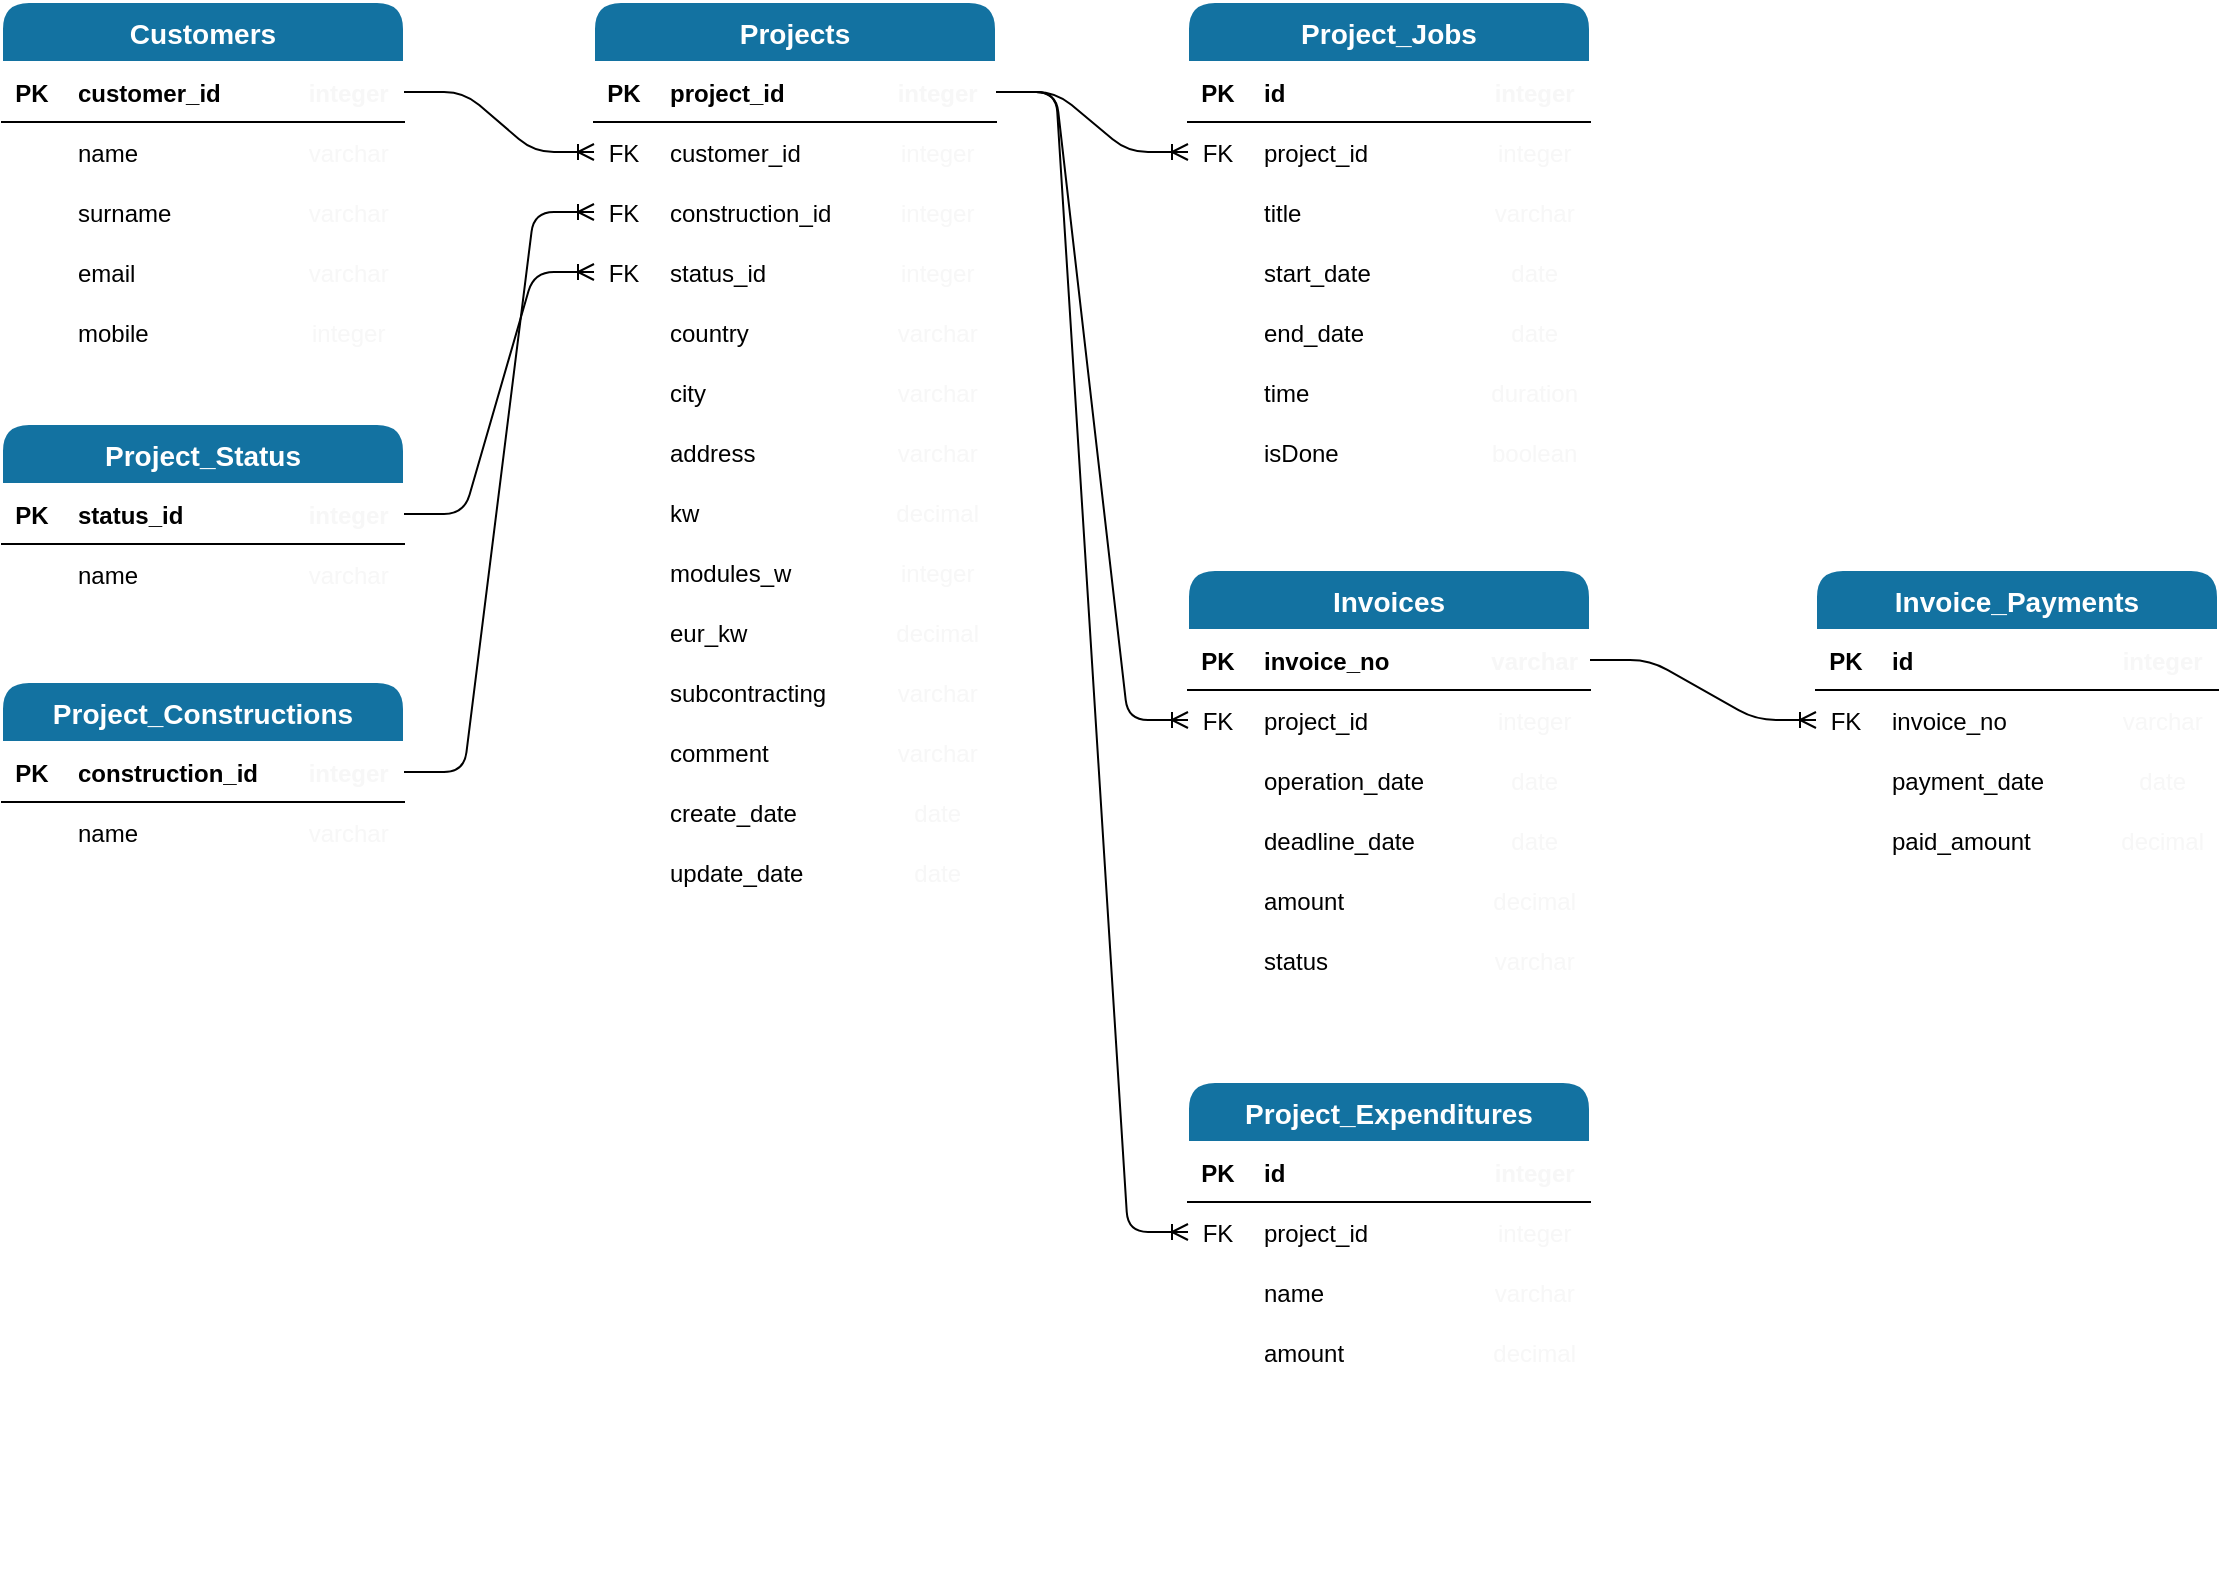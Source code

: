<mxfile>
    <diagram id="TZCabU4wzUrLKtGscxsj" name="Page-1">
        <mxGraphModel dx="1238" dy="1070" grid="0" gridSize="55" guides="1" tooltips="1" connect="1" arrows="1" fold="1" page="0" pageScale="1" pageWidth="850" pageHeight="1100" math="0" shadow="0">
            <root>
                <mxCell id="0"/>
                <mxCell id="1" parent="0"/>
                <mxCell id="11" value="Customers" style="shape=table;startSize=30;container=1;collapsible=1;childLayout=tableLayout;fixedRows=1;rowLines=0;fontStyle=1;align=center;resizeLast=1;rounded=1;strokeColor=#FFFFFF;columnLines=1;strokeWidth=1;fillColor=#1372A1;fillStyle=auto;fontColor=#ffffff;swimlaneFillColor=none;gradientColor=none;gradientDirection=north;spacing=3;fontSize=14;" vertex="1" parent="1">
                    <mxGeometry x="605" y="120" width="201" height="180" as="geometry">
                        <mxRectangle x="590" y="120" width="110" height="31" as="alternateBounds"/>
                    </mxGeometry>
                </mxCell>
                <mxCell id="12" value="" style="shape=partialRectangle;collapsible=0;dropTarget=0;pointerEvents=0;fillColor=default;points=[[0,0.5],[1,0.5]];portConstraint=eastwest;top=0;left=0;right=0;bottom=1;rounded=1;fillStyle=dashed;" vertex="1" parent="11">
                    <mxGeometry y="30" width="201" height="30" as="geometry"/>
                </mxCell>
                <mxCell id="13" value="PK" style="shape=partialRectangle;overflow=hidden;connectable=0;fillColor=none;top=0;left=0;bottom=0;right=0;fontStyle=1;rounded=1;" vertex="1" parent="12">
                    <mxGeometry width="30" height="30" as="geometry">
                        <mxRectangle width="30" height="30" as="alternateBounds"/>
                    </mxGeometry>
                </mxCell>
                <mxCell id="14" value="customer_id" style="shape=partialRectangle;overflow=hidden;connectable=0;fillColor=none;top=0;left=0;bottom=0;right=0;align=left;spacingLeft=6;fontStyle=1;rounded=1;" vertex="1" parent="12">
                    <mxGeometry x="30" width="109.688" height="30" as="geometry">
                        <mxRectangle width="109.688" height="30" as="alternateBounds"/>
                    </mxGeometry>
                </mxCell>
                <mxCell id="299" value="integer" style="shape=partialRectangle;overflow=hidden;connectable=0;fillColor=none;top=0;left=0;bottom=0;right=0;align=center;spacingLeft=6;fontStyle=1;rounded=1;fontColor=#F0F0F0;textDirection=ltr;textOpacity=50;" vertex="1" parent="12">
                    <mxGeometry x="139.688" width="61.312" height="30" as="geometry">
                        <mxRectangle width="61.312" height="30" as="alternateBounds"/>
                    </mxGeometry>
                </mxCell>
                <mxCell id="15" value="" style="shape=partialRectangle;collapsible=0;dropTarget=0;pointerEvents=0;fillColor=none;points=[[0,0.5],[1,0.5]];portConstraint=eastwest;top=0;left=0;right=0;bottom=0;rounded=1;" vertex="1" parent="11">
                    <mxGeometry y="60" width="201" height="30" as="geometry"/>
                </mxCell>
                <mxCell id="16" value="" style="shape=partialRectangle;overflow=hidden;connectable=0;fillColor=none;top=0;left=0;bottom=0;right=0;rounded=1;" vertex="1" parent="15">
                    <mxGeometry width="30" height="30" as="geometry">
                        <mxRectangle width="30" height="30" as="alternateBounds"/>
                    </mxGeometry>
                </mxCell>
                <mxCell id="17" value="name" style="shape=partialRectangle;overflow=hidden;connectable=0;fillColor=none;top=0;left=0;bottom=0;right=0;align=left;spacingLeft=6;rounded=1;" vertex="1" parent="15">
                    <mxGeometry x="30" width="109.688" height="30" as="geometry">
                        <mxRectangle width="109.688" height="30" as="alternateBounds"/>
                    </mxGeometry>
                </mxCell>
                <mxCell id="300" value="varchar" style="shape=partialRectangle;overflow=hidden;connectable=0;fillColor=none;top=0;left=0;bottom=0;right=0;align=center;spacingLeft=6;rounded=1;textOpacity=50;fontColor=#F0F0F0;" vertex="1" parent="15">
                    <mxGeometry x="139.688" width="61.312" height="30" as="geometry">
                        <mxRectangle width="61.312" height="30" as="alternateBounds"/>
                    </mxGeometry>
                </mxCell>
                <mxCell id="302" value="" style="shape=partialRectangle;collapsible=0;dropTarget=0;pointerEvents=0;fillColor=none;points=[[0,0.5],[1,0.5]];portConstraint=eastwest;top=0;left=0;right=0;bottom=0;rounded=1;" vertex="1" parent="11">
                    <mxGeometry y="90" width="201" height="30" as="geometry"/>
                </mxCell>
                <mxCell id="303" value="" style="shape=partialRectangle;overflow=hidden;connectable=0;fillColor=none;top=0;left=0;bottom=0;right=0;rounded=1;" vertex="1" parent="302">
                    <mxGeometry width="30" height="30" as="geometry">
                        <mxRectangle width="30" height="30" as="alternateBounds"/>
                    </mxGeometry>
                </mxCell>
                <mxCell id="304" value="surname" style="shape=partialRectangle;overflow=hidden;connectable=0;fillColor=none;top=0;left=0;bottom=0;right=0;align=left;spacingLeft=6;rounded=1;" vertex="1" parent="302">
                    <mxGeometry x="30" width="109.688" height="30" as="geometry">
                        <mxRectangle width="109.688" height="30" as="alternateBounds"/>
                    </mxGeometry>
                </mxCell>
                <mxCell id="305" value="varchar" style="shape=partialRectangle;overflow=hidden;connectable=0;fillColor=none;top=0;left=0;bottom=0;right=0;align=center;spacingLeft=6;rounded=1;textOpacity=50;fontColor=#F0F0F0;" vertex="1" parent="302">
                    <mxGeometry x="139.688" width="61.312" height="30" as="geometry">
                        <mxRectangle width="61.312" height="30" as="alternateBounds"/>
                    </mxGeometry>
                </mxCell>
                <mxCell id="306" value="" style="shape=partialRectangle;collapsible=0;dropTarget=0;pointerEvents=0;fillColor=none;points=[[0,0.5],[1,0.5]];portConstraint=eastwest;top=0;left=0;right=0;bottom=0;rounded=1;" vertex="1" parent="11">
                    <mxGeometry y="120" width="201" height="30" as="geometry"/>
                </mxCell>
                <mxCell id="307" value="" style="shape=partialRectangle;overflow=hidden;connectable=0;fillColor=none;top=0;left=0;bottom=0;right=0;rounded=1;" vertex="1" parent="306">
                    <mxGeometry width="30" height="30" as="geometry">
                        <mxRectangle width="30" height="30" as="alternateBounds"/>
                    </mxGeometry>
                </mxCell>
                <mxCell id="308" value="email" style="shape=partialRectangle;overflow=hidden;connectable=0;fillColor=none;top=0;left=0;bottom=0;right=0;align=left;spacingLeft=6;rounded=1;" vertex="1" parent="306">
                    <mxGeometry x="30" width="109.688" height="30" as="geometry">
                        <mxRectangle width="109.688" height="30" as="alternateBounds"/>
                    </mxGeometry>
                </mxCell>
                <mxCell id="309" value="varchar" style="shape=partialRectangle;overflow=hidden;connectable=0;fillColor=none;top=0;left=0;bottom=0;right=0;align=center;spacingLeft=6;rounded=1;textOpacity=50;fontColor=#F0F0F0;" vertex="1" parent="306">
                    <mxGeometry x="139.688" width="61.312" height="30" as="geometry">
                        <mxRectangle width="61.312" height="30" as="alternateBounds"/>
                    </mxGeometry>
                </mxCell>
                <mxCell id="310" value="" style="shape=partialRectangle;collapsible=0;dropTarget=0;pointerEvents=0;fillColor=none;points=[[0,0.5],[1,0.5]];portConstraint=eastwest;top=0;left=0;right=0;bottom=0;rounded=1;" vertex="1" parent="11">
                    <mxGeometry y="150" width="201" height="30" as="geometry"/>
                </mxCell>
                <mxCell id="311" value="" style="shape=partialRectangle;overflow=hidden;connectable=0;fillColor=none;top=0;left=0;bottom=0;right=0;rounded=1;" vertex="1" parent="310">
                    <mxGeometry width="30" height="30" as="geometry">
                        <mxRectangle width="30" height="30" as="alternateBounds"/>
                    </mxGeometry>
                </mxCell>
                <mxCell id="312" value="mobile" style="shape=partialRectangle;overflow=hidden;connectable=0;fillColor=none;top=0;left=0;bottom=0;right=0;align=left;spacingLeft=6;rounded=1;" vertex="1" parent="310">
                    <mxGeometry x="30" width="109.688" height="30" as="geometry">
                        <mxRectangle width="109.688" height="30" as="alternateBounds"/>
                    </mxGeometry>
                </mxCell>
                <mxCell id="313" value="integer" style="shape=partialRectangle;overflow=hidden;connectable=0;fillColor=none;top=0;left=0;bottom=0;right=0;align=center;spacingLeft=6;rounded=1;textOpacity=50;fontColor=#F0F0F0;" vertex="1" parent="310">
                    <mxGeometry x="139.688" width="61.312" height="30" as="geometry">
                        <mxRectangle width="61.312" height="30" as="alternateBounds"/>
                    </mxGeometry>
                </mxCell>
                <mxCell id="318" value="Projects" style="shape=table;startSize=30;container=1;collapsible=1;childLayout=tableLayout;fixedRows=1;rowLines=0;fontStyle=1;align=center;resizeLast=1;rounded=1;strokeColor=#FFFFFF;columnLines=1;strokeWidth=1;fillColor=#1372A1;fillStyle=auto;fontColor=#ffffff;swimlaneFillColor=none;gradientColor=none;gradientDirection=north;spacing=3;fontSize=14;" vertex="1" parent="1">
                    <mxGeometry x="901" y="120" width="201" height="450" as="geometry">
                        <mxRectangle x="590" y="120" width="110" height="31" as="alternateBounds"/>
                    </mxGeometry>
                </mxCell>
                <mxCell id="319" value="" style="shape=partialRectangle;collapsible=0;dropTarget=0;pointerEvents=0;fillColor=none;points=[[0,0.5],[1,0.5]];portConstraint=eastwest;top=0;left=0;right=0;bottom=1;rounded=1;" vertex="1" parent="318">
                    <mxGeometry y="30" width="201" height="30" as="geometry"/>
                </mxCell>
                <mxCell id="320" value="PK" style="shape=partialRectangle;overflow=hidden;connectable=0;fillColor=none;top=0;left=0;bottom=0;right=0;fontStyle=1;rounded=1;" vertex="1" parent="319">
                    <mxGeometry width="30" height="30" as="geometry">
                        <mxRectangle width="30" height="30" as="alternateBounds"/>
                    </mxGeometry>
                </mxCell>
                <mxCell id="321" value="project_id" style="shape=partialRectangle;overflow=hidden;connectable=0;fillColor=none;top=0;left=0;bottom=0;right=0;align=left;spacingLeft=6;fontStyle=1;rounded=1;" vertex="1" parent="319">
                    <mxGeometry x="30" width="106.688" height="30" as="geometry">
                        <mxRectangle width="106.688" height="30" as="alternateBounds"/>
                    </mxGeometry>
                </mxCell>
                <mxCell id="322" value="integer" style="shape=partialRectangle;overflow=hidden;connectable=0;fillColor=none;top=0;left=0;bottom=0;right=0;align=center;spacingLeft=6;fontStyle=1;rounded=1;fontColor=#F0F0F0;textDirection=ltr;textOpacity=50;" vertex="1" parent="319">
                    <mxGeometry x="136.688" width="64.312" height="30" as="geometry">
                        <mxRectangle width="64.312" height="30" as="alternateBounds"/>
                    </mxGeometry>
                </mxCell>
                <mxCell id="323" value="" style="shape=partialRectangle;collapsible=0;dropTarget=0;pointerEvents=0;fillColor=none;points=[[0,0.5],[1,0.5]];portConstraint=eastwest;top=0;left=0;right=0;bottom=0;rounded=1;" vertex="1" parent="318">
                    <mxGeometry y="60" width="201" height="30" as="geometry"/>
                </mxCell>
                <mxCell id="324" value="FK" style="shape=partialRectangle;overflow=hidden;connectable=0;fillColor=none;top=0;left=0;bottom=0;right=0;rounded=1;" vertex="1" parent="323">
                    <mxGeometry width="30" height="30" as="geometry">
                        <mxRectangle width="30" height="30" as="alternateBounds"/>
                    </mxGeometry>
                </mxCell>
                <mxCell id="325" value="customer_id" style="shape=partialRectangle;overflow=hidden;connectable=0;fillColor=none;top=0;left=0;bottom=0;right=0;align=left;spacingLeft=6;rounded=1;" vertex="1" parent="323">
                    <mxGeometry x="30" width="106.688" height="30" as="geometry">
                        <mxRectangle width="106.688" height="30" as="alternateBounds"/>
                    </mxGeometry>
                </mxCell>
                <mxCell id="326" value="integer" style="shape=partialRectangle;overflow=hidden;connectable=0;fillColor=none;top=0;left=0;bottom=0;right=0;align=center;spacingLeft=6;rounded=1;textOpacity=50;fontColor=#F0F0F0;" vertex="1" parent="323">
                    <mxGeometry x="136.688" width="64.312" height="30" as="geometry">
                        <mxRectangle width="64.312" height="30" as="alternateBounds"/>
                    </mxGeometry>
                </mxCell>
                <mxCell id="327" value="" style="shape=partialRectangle;collapsible=0;dropTarget=0;pointerEvents=0;fillColor=none;points=[[0,0.5],[1,0.5]];portConstraint=eastwest;top=0;left=0;right=0;bottom=0;rounded=1;" vertex="1" parent="318">
                    <mxGeometry y="90" width="201" height="30" as="geometry"/>
                </mxCell>
                <mxCell id="328" value="FK" style="shape=partialRectangle;overflow=hidden;connectable=0;fillColor=none;top=0;left=0;bottom=0;right=0;rounded=1;" vertex="1" parent="327">
                    <mxGeometry width="30" height="30" as="geometry">
                        <mxRectangle width="30" height="30" as="alternateBounds"/>
                    </mxGeometry>
                </mxCell>
                <mxCell id="329" value="construction_id" style="shape=partialRectangle;overflow=hidden;connectable=0;fillColor=none;top=0;left=0;bottom=0;right=0;align=left;spacingLeft=6;rounded=1;" vertex="1" parent="327">
                    <mxGeometry x="30" width="106.688" height="30" as="geometry">
                        <mxRectangle width="106.688" height="30" as="alternateBounds"/>
                    </mxGeometry>
                </mxCell>
                <mxCell id="330" value="integer" style="shape=partialRectangle;overflow=hidden;connectable=0;fillColor=none;top=0;left=0;bottom=0;right=0;align=center;spacingLeft=6;rounded=1;textOpacity=50;fontColor=#F0F0F0;" vertex="1" parent="327">
                    <mxGeometry x="136.688" width="64.312" height="30" as="geometry">
                        <mxRectangle width="64.312" height="30" as="alternateBounds"/>
                    </mxGeometry>
                </mxCell>
                <mxCell id="331" value="" style="shape=partialRectangle;collapsible=0;dropTarget=0;pointerEvents=0;fillColor=none;points=[[0,0.5],[1,0.5]];portConstraint=eastwest;top=0;left=0;right=0;bottom=0;rounded=1;" vertex="1" parent="318">
                    <mxGeometry y="120" width="201" height="30" as="geometry"/>
                </mxCell>
                <mxCell id="332" value="FK" style="shape=partialRectangle;overflow=hidden;connectable=0;fillColor=none;top=0;left=0;bottom=0;right=0;rounded=1;" vertex="1" parent="331">
                    <mxGeometry width="30" height="30" as="geometry">
                        <mxRectangle width="30" height="30" as="alternateBounds"/>
                    </mxGeometry>
                </mxCell>
                <mxCell id="333" value="status_id" style="shape=partialRectangle;overflow=hidden;connectable=0;fillColor=none;top=0;left=0;bottom=0;right=0;align=left;spacingLeft=6;rounded=1;" vertex="1" parent="331">
                    <mxGeometry x="30" width="106.688" height="30" as="geometry">
                        <mxRectangle width="106.688" height="30" as="alternateBounds"/>
                    </mxGeometry>
                </mxCell>
                <mxCell id="334" value="integer" style="shape=partialRectangle;overflow=hidden;connectable=0;fillColor=none;top=0;left=0;bottom=0;right=0;align=center;spacingLeft=6;rounded=1;textOpacity=50;fontColor=#F0F0F0;" vertex="1" parent="331">
                    <mxGeometry x="136.688" width="64.312" height="30" as="geometry">
                        <mxRectangle width="64.312" height="30" as="alternateBounds"/>
                    </mxGeometry>
                </mxCell>
                <mxCell id="335" value="" style="shape=partialRectangle;collapsible=0;dropTarget=0;pointerEvents=0;fillColor=none;points=[[0,0.5],[1,0.5]];portConstraint=eastwest;top=0;left=0;right=0;bottom=0;rounded=1;" vertex="1" parent="318">
                    <mxGeometry y="150" width="201" height="30" as="geometry"/>
                </mxCell>
                <mxCell id="336" value="" style="shape=partialRectangle;overflow=hidden;connectable=0;fillColor=none;top=0;left=0;bottom=0;right=0;rounded=1;" vertex="1" parent="335">
                    <mxGeometry width="30" height="30" as="geometry">
                        <mxRectangle width="30" height="30" as="alternateBounds"/>
                    </mxGeometry>
                </mxCell>
                <mxCell id="337" value="country" style="shape=partialRectangle;overflow=hidden;connectable=0;fillColor=none;top=0;left=0;bottom=0;right=0;align=left;spacingLeft=6;rounded=1;" vertex="1" parent="335">
                    <mxGeometry x="30" width="106.688" height="30" as="geometry">
                        <mxRectangle width="106.688" height="30" as="alternateBounds"/>
                    </mxGeometry>
                </mxCell>
                <mxCell id="338" value="varchar" style="shape=partialRectangle;overflow=hidden;connectable=0;fillColor=none;top=0;left=0;bottom=0;right=0;align=center;spacingLeft=6;rounded=1;textOpacity=50;fontColor=#F0F0F0;" vertex="1" parent="335">
                    <mxGeometry x="136.688" width="64.312" height="30" as="geometry">
                        <mxRectangle width="64.312" height="30" as="alternateBounds"/>
                    </mxGeometry>
                </mxCell>
                <mxCell id="339" value="" style="shape=partialRectangle;collapsible=0;dropTarget=0;pointerEvents=0;fillColor=none;points=[[0,0.5],[1,0.5]];portConstraint=eastwest;top=0;left=0;right=0;bottom=0;rounded=1;" vertex="1" parent="318">
                    <mxGeometry y="180" width="201" height="30" as="geometry"/>
                </mxCell>
                <mxCell id="340" value="" style="shape=partialRectangle;overflow=hidden;connectable=0;fillColor=none;top=0;left=0;bottom=0;right=0;rounded=1;" vertex="1" parent="339">
                    <mxGeometry width="30" height="30" as="geometry">
                        <mxRectangle width="30" height="30" as="alternateBounds"/>
                    </mxGeometry>
                </mxCell>
                <mxCell id="341" value="city" style="shape=partialRectangle;overflow=hidden;connectable=0;fillColor=none;top=0;left=0;bottom=0;right=0;align=left;spacingLeft=6;rounded=1;" vertex="1" parent="339">
                    <mxGeometry x="30" width="106.688" height="30" as="geometry">
                        <mxRectangle width="106.688" height="30" as="alternateBounds"/>
                    </mxGeometry>
                </mxCell>
                <mxCell id="342" value="varchar" style="shape=partialRectangle;overflow=hidden;connectable=0;fillColor=none;top=0;left=0;bottom=0;right=0;align=center;spacingLeft=6;rounded=1;textOpacity=50;fontColor=#F0F0F0;" vertex="1" parent="339">
                    <mxGeometry x="136.688" width="64.312" height="30" as="geometry">
                        <mxRectangle width="64.312" height="30" as="alternateBounds"/>
                    </mxGeometry>
                </mxCell>
                <mxCell id="343" value="" style="shape=partialRectangle;collapsible=0;dropTarget=0;pointerEvents=0;fillColor=none;points=[[0,0.5],[1,0.5]];portConstraint=eastwest;top=0;left=0;right=0;bottom=0;rounded=1;" vertex="1" parent="318">
                    <mxGeometry y="210" width="201" height="30" as="geometry"/>
                </mxCell>
                <mxCell id="344" value="" style="shape=partialRectangle;overflow=hidden;connectable=0;fillColor=none;top=0;left=0;bottom=0;right=0;rounded=1;" vertex="1" parent="343">
                    <mxGeometry width="30" height="30" as="geometry">
                        <mxRectangle width="30" height="30" as="alternateBounds"/>
                    </mxGeometry>
                </mxCell>
                <mxCell id="345" value="address" style="shape=partialRectangle;overflow=hidden;connectable=0;fillColor=none;top=0;left=0;bottom=0;right=0;align=left;spacingLeft=6;rounded=1;" vertex="1" parent="343">
                    <mxGeometry x="30" width="106.688" height="30" as="geometry">
                        <mxRectangle width="106.688" height="30" as="alternateBounds"/>
                    </mxGeometry>
                </mxCell>
                <mxCell id="346" value="varchar" style="shape=partialRectangle;overflow=hidden;connectable=0;fillColor=none;top=0;left=0;bottom=0;right=0;align=center;spacingLeft=6;rounded=1;textOpacity=50;fontColor=#F0F0F0;" vertex="1" parent="343">
                    <mxGeometry x="136.688" width="64.312" height="30" as="geometry">
                        <mxRectangle width="64.312" height="30" as="alternateBounds"/>
                    </mxGeometry>
                </mxCell>
                <mxCell id="347" value="" style="shape=partialRectangle;collapsible=0;dropTarget=0;pointerEvents=0;fillColor=none;points=[[0,0.5],[1,0.5]];portConstraint=eastwest;top=0;left=0;right=0;bottom=0;rounded=1;" vertex="1" parent="318">
                    <mxGeometry y="240" width="201" height="30" as="geometry"/>
                </mxCell>
                <mxCell id="348" value="" style="shape=partialRectangle;overflow=hidden;connectable=0;fillColor=none;top=0;left=0;bottom=0;right=0;rounded=1;" vertex="1" parent="347">
                    <mxGeometry width="30" height="30" as="geometry">
                        <mxRectangle width="30" height="30" as="alternateBounds"/>
                    </mxGeometry>
                </mxCell>
                <mxCell id="349" value="kw" style="shape=partialRectangle;overflow=hidden;connectable=0;fillColor=none;top=0;left=0;bottom=0;right=0;align=left;spacingLeft=6;rounded=1;" vertex="1" parent="347">
                    <mxGeometry x="30" width="106.688" height="30" as="geometry">
                        <mxRectangle width="106.688" height="30" as="alternateBounds"/>
                    </mxGeometry>
                </mxCell>
                <mxCell id="350" value="decimal" style="shape=partialRectangle;overflow=hidden;connectable=0;fillColor=none;top=0;left=0;bottom=0;right=0;align=center;spacingLeft=6;rounded=1;textOpacity=50;fontColor=#F0F0F0;" vertex="1" parent="347">
                    <mxGeometry x="136.688" width="64.312" height="30" as="geometry">
                        <mxRectangle width="64.312" height="30" as="alternateBounds"/>
                    </mxGeometry>
                </mxCell>
                <mxCell id="351" value="" style="shape=partialRectangle;collapsible=0;dropTarget=0;pointerEvents=0;fillColor=none;points=[[0,0.5],[1,0.5]];portConstraint=eastwest;top=0;left=0;right=0;bottom=0;rounded=1;" vertex="1" parent="318">
                    <mxGeometry y="270" width="201" height="30" as="geometry"/>
                </mxCell>
                <mxCell id="352" value="" style="shape=partialRectangle;overflow=hidden;connectable=0;fillColor=none;top=0;left=0;bottom=0;right=0;rounded=1;" vertex="1" parent="351">
                    <mxGeometry width="30" height="30" as="geometry">
                        <mxRectangle width="30" height="30" as="alternateBounds"/>
                    </mxGeometry>
                </mxCell>
                <mxCell id="353" value="modules_w" style="shape=partialRectangle;overflow=hidden;connectable=0;fillColor=none;top=0;left=0;bottom=0;right=0;align=left;spacingLeft=6;rounded=1;" vertex="1" parent="351">
                    <mxGeometry x="30" width="106.688" height="30" as="geometry">
                        <mxRectangle width="106.688" height="30" as="alternateBounds"/>
                    </mxGeometry>
                </mxCell>
                <mxCell id="354" value="integer" style="shape=partialRectangle;overflow=hidden;connectable=0;fillColor=none;top=0;left=0;bottom=0;right=0;align=center;spacingLeft=6;rounded=1;textOpacity=50;fontColor=#F0F0F0;" vertex="1" parent="351">
                    <mxGeometry x="136.688" width="64.312" height="30" as="geometry">
                        <mxRectangle width="64.312" height="30" as="alternateBounds"/>
                    </mxGeometry>
                </mxCell>
                <mxCell id="355" value="" style="shape=partialRectangle;collapsible=0;dropTarget=0;pointerEvents=0;fillColor=none;points=[[0,0.5],[1,0.5]];portConstraint=eastwest;top=0;left=0;right=0;bottom=0;rounded=1;" vertex="1" parent="318">
                    <mxGeometry y="300" width="201" height="30" as="geometry"/>
                </mxCell>
                <mxCell id="356" value="" style="shape=partialRectangle;overflow=hidden;connectable=0;fillColor=none;top=0;left=0;bottom=0;right=0;rounded=1;" vertex="1" parent="355">
                    <mxGeometry width="30" height="30" as="geometry">
                        <mxRectangle width="30" height="30" as="alternateBounds"/>
                    </mxGeometry>
                </mxCell>
                <mxCell id="357" value="eur_kw" style="shape=partialRectangle;overflow=hidden;connectable=0;fillColor=none;top=0;left=0;bottom=0;right=0;align=left;spacingLeft=6;rounded=1;" vertex="1" parent="355">
                    <mxGeometry x="30" width="106.688" height="30" as="geometry">
                        <mxRectangle width="106.688" height="30" as="alternateBounds"/>
                    </mxGeometry>
                </mxCell>
                <mxCell id="358" value="decimal" style="shape=partialRectangle;overflow=hidden;connectable=0;fillColor=none;top=0;left=0;bottom=0;right=0;align=center;spacingLeft=6;rounded=1;textOpacity=50;fontColor=#F0F0F0;" vertex="1" parent="355">
                    <mxGeometry x="136.688" width="64.312" height="30" as="geometry">
                        <mxRectangle width="64.312" height="30" as="alternateBounds"/>
                    </mxGeometry>
                </mxCell>
                <mxCell id="359" value="" style="shape=partialRectangle;collapsible=0;dropTarget=0;pointerEvents=0;fillColor=none;points=[[0,0.5],[1,0.5]];portConstraint=eastwest;top=0;left=0;right=0;bottom=0;rounded=1;" vertex="1" parent="318">
                    <mxGeometry y="330" width="201" height="30" as="geometry"/>
                </mxCell>
                <mxCell id="360" value="" style="shape=partialRectangle;overflow=hidden;connectable=0;fillColor=none;top=0;left=0;bottom=0;right=0;rounded=1;" vertex="1" parent="359">
                    <mxGeometry width="30" height="30" as="geometry">
                        <mxRectangle width="30" height="30" as="alternateBounds"/>
                    </mxGeometry>
                </mxCell>
                <mxCell id="361" value="subcontracting" style="shape=partialRectangle;overflow=hidden;connectable=0;fillColor=none;top=0;left=0;bottom=0;right=0;align=left;spacingLeft=6;rounded=1;" vertex="1" parent="359">
                    <mxGeometry x="30" width="106.688" height="30" as="geometry">
                        <mxRectangle width="106.688" height="30" as="alternateBounds"/>
                    </mxGeometry>
                </mxCell>
                <mxCell id="362" value="varchar" style="shape=partialRectangle;overflow=hidden;connectable=0;fillColor=none;top=0;left=0;bottom=0;right=0;align=center;spacingLeft=6;rounded=1;textOpacity=50;fontColor=#F0F0F0;" vertex="1" parent="359">
                    <mxGeometry x="136.688" width="64.312" height="30" as="geometry">
                        <mxRectangle width="64.312" height="30" as="alternateBounds"/>
                    </mxGeometry>
                </mxCell>
                <mxCell id="363" value="" style="shape=partialRectangle;collapsible=0;dropTarget=0;pointerEvents=0;fillColor=none;points=[[0,0.5],[1,0.5]];portConstraint=eastwest;top=0;left=0;right=0;bottom=0;rounded=1;" vertex="1" parent="318">
                    <mxGeometry y="360" width="201" height="30" as="geometry"/>
                </mxCell>
                <mxCell id="364" value="" style="shape=partialRectangle;overflow=hidden;connectable=0;fillColor=none;top=0;left=0;bottom=0;right=0;rounded=1;" vertex="1" parent="363">
                    <mxGeometry width="30" height="30" as="geometry">
                        <mxRectangle width="30" height="30" as="alternateBounds"/>
                    </mxGeometry>
                </mxCell>
                <mxCell id="365" value="comment" style="shape=partialRectangle;overflow=hidden;connectable=0;fillColor=none;top=0;left=0;bottom=0;right=0;align=left;spacingLeft=6;rounded=1;" vertex="1" parent="363">
                    <mxGeometry x="30" width="106.688" height="30" as="geometry">
                        <mxRectangle width="106.688" height="30" as="alternateBounds"/>
                    </mxGeometry>
                </mxCell>
                <mxCell id="366" value="varchar" style="shape=partialRectangle;overflow=hidden;connectable=0;fillColor=none;top=0;left=0;bottom=0;right=0;align=center;spacingLeft=6;rounded=1;textOpacity=50;fontColor=#F0F0F0;" vertex="1" parent="363">
                    <mxGeometry x="136.688" width="64.312" height="30" as="geometry">
                        <mxRectangle width="64.312" height="30" as="alternateBounds"/>
                    </mxGeometry>
                </mxCell>
                <mxCell id="367" value="" style="shape=partialRectangle;collapsible=0;dropTarget=0;pointerEvents=0;fillColor=none;points=[[0,0.5],[1,0.5]];portConstraint=eastwest;top=0;left=0;right=0;bottom=0;rounded=1;" vertex="1" parent="318">
                    <mxGeometry y="390" width="201" height="30" as="geometry"/>
                </mxCell>
                <mxCell id="368" value="" style="shape=partialRectangle;overflow=hidden;connectable=0;fillColor=none;top=0;left=0;bottom=0;right=0;rounded=1;" vertex="1" parent="367">
                    <mxGeometry width="30" height="30" as="geometry">
                        <mxRectangle width="30" height="30" as="alternateBounds"/>
                    </mxGeometry>
                </mxCell>
                <mxCell id="369" value="create_date" style="shape=partialRectangle;overflow=hidden;connectable=0;fillColor=none;top=0;left=0;bottom=0;right=0;align=left;spacingLeft=6;rounded=1;" vertex="1" parent="367">
                    <mxGeometry x="30" width="106.688" height="30" as="geometry">
                        <mxRectangle width="106.688" height="30" as="alternateBounds"/>
                    </mxGeometry>
                </mxCell>
                <mxCell id="370" value="date" style="shape=partialRectangle;overflow=hidden;connectable=0;fillColor=none;top=0;left=0;bottom=0;right=0;align=center;spacingLeft=6;rounded=1;textOpacity=50;fontColor=#F0F0F0;" vertex="1" parent="367">
                    <mxGeometry x="136.688" width="64.312" height="30" as="geometry">
                        <mxRectangle width="64.312" height="30" as="alternateBounds"/>
                    </mxGeometry>
                </mxCell>
                <mxCell id="371" value="" style="shape=partialRectangle;collapsible=0;dropTarget=0;pointerEvents=0;fillColor=none;points=[[0,0.5],[1,0.5]];portConstraint=eastwest;top=0;left=0;right=0;bottom=0;rounded=1;" vertex="1" parent="318">
                    <mxGeometry y="420" width="201" height="30" as="geometry"/>
                </mxCell>
                <mxCell id="372" value="" style="shape=partialRectangle;overflow=hidden;connectable=0;fillColor=none;top=0;left=0;bottom=0;right=0;rounded=1;" vertex="1" parent="371">
                    <mxGeometry width="30" height="30" as="geometry">
                        <mxRectangle width="30" height="30" as="alternateBounds"/>
                    </mxGeometry>
                </mxCell>
                <mxCell id="373" value="update_date" style="shape=partialRectangle;overflow=hidden;connectable=0;fillColor=none;top=0;left=0;bottom=0;right=0;align=left;spacingLeft=6;rounded=1;" vertex="1" parent="371">
                    <mxGeometry x="30" width="106.688" height="30" as="geometry">
                        <mxRectangle width="106.688" height="30" as="alternateBounds"/>
                    </mxGeometry>
                </mxCell>
                <mxCell id="374" value="date" style="shape=partialRectangle;overflow=hidden;connectable=0;fillColor=none;top=0;left=0;bottom=0;right=0;align=center;spacingLeft=6;rounded=1;textOpacity=50;fontColor=#F0F0F0;" vertex="1" parent="371">
                    <mxGeometry x="136.688" width="64.312" height="30" as="geometry">
                        <mxRectangle width="64.312" height="30" as="alternateBounds"/>
                    </mxGeometry>
                </mxCell>
                <mxCell id="375" value="" style="edgeStyle=entityRelationEdgeStyle;fontSize=12;html=1;endArrow=ERoneToMany;fontFamily=Helvetica;fontColor=#F0F0F0;startSize=30;entryX=0;entryY=0.5;entryDx=0;entryDy=0;exitX=1;exitY=0.5;exitDx=0;exitDy=0;" edge="1" parent="1" source="12" target="323">
                    <mxGeometry width="100" height="100" relative="1" as="geometry">
                        <mxPoint x="593" y="481" as="sourcePoint"/>
                        <mxPoint x="693" y="381" as="targetPoint"/>
                    </mxGeometry>
                </mxCell>
                <mxCell id="376" value="Project_Jobs" style="shape=table;startSize=30;container=1;collapsible=1;childLayout=tableLayout;fixedRows=1;rowLines=0;fontStyle=1;align=center;resizeLast=1;rounded=1;strokeColor=#FFFFFF;columnLines=1;strokeWidth=1;fillColor=#1372A1;fillStyle=auto;fontColor=#ffffff;swimlaneFillColor=none;gradientColor=none;gradientDirection=north;spacing=3;fontSize=14;" vertex="1" parent="1">
                    <mxGeometry x="1198" y="120" width="201" height="240" as="geometry">
                        <mxRectangle x="590" y="120" width="110" height="31" as="alternateBounds"/>
                    </mxGeometry>
                </mxCell>
                <mxCell id="377" value="" style="shape=partialRectangle;collapsible=0;dropTarget=0;pointerEvents=0;fillColor=default;points=[[0,0.5],[1,0.5]];portConstraint=eastwest;top=0;left=0;right=0;bottom=1;rounded=1;fillStyle=dashed;" vertex="1" parent="376">
                    <mxGeometry y="30" width="201" height="30" as="geometry"/>
                </mxCell>
                <mxCell id="378" value="PK" style="shape=partialRectangle;overflow=hidden;connectable=0;fillColor=none;top=0;left=0;bottom=0;right=0;fontStyle=1;rounded=1;" vertex="1" parent="377">
                    <mxGeometry width="30" height="30" as="geometry">
                        <mxRectangle width="30" height="30" as="alternateBounds"/>
                    </mxGeometry>
                </mxCell>
                <mxCell id="379" value="id" style="shape=partialRectangle;overflow=hidden;connectable=0;fillColor=none;top=0;left=0;bottom=0;right=0;align=left;spacingLeft=6;fontStyle=1;rounded=1;" vertex="1" parent="377">
                    <mxGeometry x="30" width="109.688" height="30" as="geometry">
                        <mxRectangle width="109.688" height="30" as="alternateBounds"/>
                    </mxGeometry>
                </mxCell>
                <mxCell id="380" value="integer" style="shape=partialRectangle;overflow=hidden;connectable=0;fillColor=none;top=0;left=0;bottom=0;right=0;align=center;spacingLeft=6;fontStyle=1;rounded=1;fontColor=#F0F0F0;textDirection=ltr;textOpacity=50;" vertex="1" parent="377">
                    <mxGeometry x="139.688" width="61.312" height="30" as="geometry">
                        <mxRectangle width="61.312" height="30" as="alternateBounds"/>
                    </mxGeometry>
                </mxCell>
                <mxCell id="381" value="" style="shape=partialRectangle;collapsible=0;dropTarget=0;pointerEvents=0;fillColor=none;points=[[0,0.5],[1,0.5]];portConstraint=eastwest;top=0;left=0;right=0;bottom=0;rounded=1;" vertex="1" parent="376">
                    <mxGeometry y="60" width="201" height="30" as="geometry"/>
                </mxCell>
                <mxCell id="382" value="FK" style="shape=partialRectangle;overflow=hidden;connectable=0;fillColor=none;top=0;left=0;bottom=0;right=0;rounded=1;" vertex="1" parent="381">
                    <mxGeometry width="30" height="30" as="geometry">
                        <mxRectangle width="30" height="30" as="alternateBounds"/>
                    </mxGeometry>
                </mxCell>
                <mxCell id="383" value="project_id" style="shape=partialRectangle;overflow=hidden;connectable=0;fillColor=none;top=0;left=0;bottom=0;right=0;align=left;spacingLeft=6;rounded=1;" vertex="1" parent="381">
                    <mxGeometry x="30" width="109.688" height="30" as="geometry">
                        <mxRectangle width="109.688" height="30" as="alternateBounds"/>
                    </mxGeometry>
                </mxCell>
                <mxCell id="384" value="integer" style="shape=partialRectangle;overflow=hidden;connectable=0;fillColor=none;top=0;left=0;bottom=0;right=0;align=center;spacingLeft=6;rounded=1;textOpacity=50;fontColor=#F0F0F0;" vertex="1" parent="381">
                    <mxGeometry x="139.688" width="61.312" height="30" as="geometry">
                        <mxRectangle width="61.312" height="30" as="alternateBounds"/>
                    </mxGeometry>
                </mxCell>
                <mxCell id="385" value="" style="shape=partialRectangle;collapsible=0;dropTarget=0;pointerEvents=0;fillColor=none;points=[[0,0.5],[1,0.5]];portConstraint=eastwest;top=0;left=0;right=0;bottom=0;rounded=1;" vertex="1" parent="376">
                    <mxGeometry y="90" width="201" height="30" as="geometry"/>
                </mxCell>
                <mxCell id="386" value="" style="shape=partialRectangle;overflow=hidden;connectable=0;fillColor=none;top=0;left=0;bottom=0;right=0;rounded=1;" vertex="1" parent="385">
                    <mxGeometry width="30" height="30" as="geometry">
                        <mxRectangle width="30" height="30" as="alternateBounds"/>
                    </mxGeometry>
                </mxCell>
                <mxCell id="387" value="title" style="shape=partialRectangle;overflow=hidden;connectable=0;fillColor=none;top=0;left=0;bottom=0;right=0;align=left;spacingLeft=6;rounded=1;" vertex="1" parent="385">
                    <mxGeometry x="30" width="109.688" height="30" as="geometry">
                        <mxRectangle width="109.688" height="30" as="alternateBounds"/>
                    </mxGeometry>
                </mxCell>
                <mxCell id="388" value="varchar" style="shape=partialRectangle;overflow=hidden;connectable=0;fillColor=none;top=0;left=0;bottom=0;right=0;align=center;spacingLeft=6;rounded=1;textOpacity=50;fontColor=#F0F0F0;" vertex="1" parent="385">
                    <mxGeometry x="139.688" width="61.312" height="30" as="geometry">
                        <mxRectangle width="61.312" height="30" as="alternateBounds"/>
                    </mxGeometry>
                </mxCell>
                <mxCell id="389" value="" style="shape=partialRectangle;collapsible=0;dropTarget=0;pointerEvents=0;fillColor=none;points=[[0,0.5],[1,0.5]];portConstraint=eastwest;top=0;left=0;right=0;bottom=0;rounded=1;" vertex="1" parent="376">
                    <mxGeometry y="120" width="201" height="30" as="geometry"/>
                </mxCell>
                <mxCell id="390" value="" style="shape=partialRectangle;overflow=hidden;connectable=0;fillColor=none;top=0;left=0;bottom=0;right=0;rounded=1;" vertex="1" parent="389">
                    <mxGeometry width="30" height="30" as="geometry">
                        <mxRectangle width="30" height="30" as="alternateBounds"/>
                    </mxGeometry>
                </mxCell>
                <mxCell id="391" value="start_date" style="shape=partialRectangle;overflow=hidden;connectable=0;fillColor=none;top=0;left=0;bottom=0;right=0;align=left;spacingLeft=6;rounded=1;" vertex="1" parent="389">
                    <mxGeometry x="30" width="109.688" height="30" as="geometry">
                        <mxRectangle width="109.688" height="30" as="alternateBounds"/>
                    </mxGeometry>
                </mxCell>
                <mxCell id="392" value="date" style="shape=partialRectangle;overflow=hidden;connectable=0;fillColor=none;top=0;left=0;bottom=0;right=0;align=center;spacingLeft=6;rounded=1;textOpacity=50;fontColor=#F0F0F0;" vertex="1" parent="389">
                    <mxGeometry x="139.688" width="61.312" height="30" as="geometry">
                        <mxRectangle width="61.312" height="30" as="alternateBounds"/>
                    </mxGeometry>
                </mxCell>
                <mxCell id="393" value="" style="shape=partialRectangle;collapsible=0;dropTarget=0;pointerEvents=0;fillColor=none;points=[[0,0.5],[1,0.5]];portConstraint=eastwest;top=0;left=0;right=0;bottom=0;rounded=1;" vertex="1" parent="376">
                    <mxGeometry y="150" width="201" height="30" as="geometry"/>
                </mxCell>
                <mxCell id="394" value="" style="shape=partialRectangle;overflow=hidden;connectable=0;fillColor=none;top=0;left=0;bottom=0;right=0;rounded=1;" vertex="1" parent="393">
                    <mxGeometry width="30" height="30" as="geometry">
                        <mxRectangle width="30" height="30" as="alternateBounds"/>
                    </mxGeometry>
                </mxCell>
                <mxCell id="395" value="end_date" style="shape=partialRectangle;overflow=hidden;connectable=0;fillColor=none;top=0;left=0;bottom=0;right=0;align=left;spacingLeft=6;rounded=1;" vertex="1" parent="393">
                    <mxGeometry x="30" width="109.688" height="30" as="geometry">
                        <mxRectangle width="109.688" height="30" as="alternateBounds"/>
                    </mxGeometry>
                </mxCell>
                <mxCell id="396" value="date" style="shape=partialRectangle;overflow=hidden;connectable=0;fillColor=none;top=0;left=0;bottom=0;right=0;align=center;spacingLeft=6;rounded=1;textOpacity=50;fontColor=#F0F0F0;" vertex="1" parent="393">
                    <mxGeometry x="139.688" width="61.312" height="30" as="geometry">
                        <mxRectangle width="61.312" height="30" as="alternateBounds"/>
                    </mxGeometry>
                </mxCell>
                <mxCell id="398" value="" style="shape=partialRectangle;collapsible=0;dropTarget=0;pointerEvents=0;fillColor=none;points=[[0,0.5],[1,0.5]];portConstraint=eastwest;top=0;left=0;right=0;bottom=0;rounded=1;" vertex="1" parent="376">
                    <mxGeometry y="180" width="201" height="30" as="geometry"/>
                </mxCell>
                <mxCell id="399" value="" style="shape=partialRectangle;overflow=hidden;connectable=0;fillColor=none;top=0;left=0;bottom=0;right=0;rounded=1;" vertex="1" parent="398">
                    <mxGeometry width="30" height="30" as="geometry">
                        <mxRectangle width="30" height="30" as="alternateBounds"/>
                    </mxGeometry>
                </mxCell>
                <mxCell id="400" value="time" style="shape=partialRectangle;overflow=hidden;connectable=0;fillColor=none;top=0;left=0;bottom=0;right=0;align=left;spacingLeft=6;rounded=1;" vertex="1" parent="398">
                    <mxGeometry x="30" width="109.688" height="30" as="geometry">
                        <mxRectangle width="109.688" height="30" as="alternateBounds"/>
                    </mxGeometry>
                </mxCell>
                <mxCell id="401" value="duration" style="shape=partialRectangle;overflow=hidden;connectable=0;fillColor=none;top=0;left=0;bottom=0;right=0;align=center;spacingLeft=6;rounded=1;textOpacity=50;fontColor=#F0F0F0;" vertex="1" parent="398">
                    <mxGeometry x="139.688" width="61.312" height="30" as="geometry">
                        <mxRectangle width="61.312" height="30" as="alternateBounds"/>
                    </mxGeometry>
                </mxCell>
                <mxCell id="402" value="" style="shape=partialRectangle;collapsible=0;dropTarget=0;pointerEvents=0;fillColor=none;points=[[0,0.5],[1,0.5]];portConstraint=eastwest;top=0;left=0;right=0;bottom=0;rounded=1;" vertex="1" parent="376">
                    <mxGeometry y="210" width="201" height="30" as="geometry"/>
                </mxCell>
                <mxCell id="403" value="" style="shape=partialRectangle;overflow=hidden;connectable=0;fillColor=none;top=0;left=0;bottom=0;right=0;rounded=1;" vertex="1" parent="402">
                    <mxGeometry width="30" height="30" as="geometry">
                        <mxRectangle width="30" height="30" as="alternateBounds"/>
                    </mxGeometry>
                </mxCell>
                <mxCell id="404" value="isDone" style="shape=partialRectangle;overflow=hidden;connectable=0;fillColor=none;top=0;left=0;bottom=0;right=0;align=left;spacingLeft=6;rounded=1;" vertex="1" parent="402">
                    <mxGeometry x="30" width="109.688" height="30" as="geometry">
                        <mxRectangle width="109.688" height="30" as="alternateBounds"/>
                    </mxGeometry>
                </mxCell>
                <mxCell id="405" value="boolean" style="shape=partialRectangle;overflow=hidden;connectable=0;fillColor=none;top=0;left=0;bottom=0;right=0;align=center;spacingLeft=6;rounded=1;textOpacity=50;fontColor=#F0F0F0;" vertex="1" parent="402">
                    <mxGeometry x="139.688" width="61.312" height="30" as="geometry">
                        <mxRectangle width="61.312" height="30" as="alternateBounds"/>
                    </mxGeometry>
                </mxCell>
                <mxCell id="397" value="" style="edgeStyle=entityRelationEdgeStyle;fontSize=12;html=1;endArrow=ERoneToMany;fontFamily=Helvetica;fontColor=#F0F0F0;startSize=30;entryX=0;entryY=0.5;entryDx=0;entryDy=0;exitX=1;exitY=0.5;exitDx=0;exitDy=0;" edge="1" parent="1" source="319" target="381">
                    <mxGeometry width="100" height="100" relative="1" as="geometry">
                        <mxPoint x="1193" y="338" as="sourcePoint"/>
                        <mxPoint x="1300" y="368" as="targetPoint"/>
                    </mxGeometry>
                </mxCell>
                <mxCell id="406" value="Invoices" style="shape=table;startSize=30;container=1;collapsible=1;childLayout=tableLayout;fixedRows=1;rowLines=0;fontStyle=1;align=center;resizeLast=1;rounded=1;strokeColor=#FFFFFF;columnLines=1;strokeWidth=1;fillColor=#1372A1;fillStyle=auto;fontColor=#ffffff;swimlaneFillColor=none;gradientColor=none;gradientDirection=north;spacing=3;fontSize=14;" vertex="1" parent="1">
                    <mxGeometry x="1198" y="404" width="201" height="210" as="geometry">
                        <mxRectangle x="590" y="120" width="110" height="31" as="alternateBounds"/>
                    </mxGeometry>
                </mxCell>
                <mxCell id="407" value="" style="shape=partialRectangle;collapsible=0;dropTarget=0;pointerEvents=0;fillColor=default;points=[[0,0.5],[1,0.5]];portConstraint=eastwest;top=0;left=0;right=0;bottom=1;rounded=1;fillStyle=dashed;" vertex="1" parent="406">
                    <mxGeometry y="30" width="201" height="30" as="geometry"/>
                </mxCell>
                <mxCell id="408" value="PK" style="shape=partialRectangle;overflow=hidden;connectable=0;fillColor=none;top=0;left=0;bottom=0;right=0;fontStyle=1;rounded=1;" vertex="1" parent="407">
                    <mxGeometry width="30" height="30" as="geometry">
                        <mxRectangle width="30" height="30" as="alternateBounds"/>
                    </mxGeometry>
                </mxCell>
                <mxCell id="409" value="invoice_no" style="shape=partialRectangle;overflow=hidden;connectable=0;fillColor=none;top=0;left=0;bottom=0;right=0;align=left;spacingLeft=6;fontStyle=1;rounded=1;" vertex="1" parent="407">
                    <mxGeometry x="30" width="109.688" height="30" as="geometry">
                        <mxRectangle width="109.688" height="30" as="alternateBounds"/>
                    </mxGeometry>
                </mxCell>
                <mxCell id="410" value="varchar" style="shape=partialRectangle;overflow=hidden;connectable=0;fillColor=none;top=0;left=0;bottom=0;right=0;align=center;spacingLeft=6;fontStyle=1;rounded=1;fontColor=#F0F0F0;textDirection=ltr;textOpacity=50;" vertex="1" parent="407">
                    <mxGeometry x="139.688" width="61.312" height="30" as="geometry">
                        <mxRectangle width="61.312" height="30" as="alternateBounds"/>
                    </mxGeometry>
                </mxCell>
                <mxCell id="411" value="" style="shape=partialRectangle;collapsible=0;dropTarget=0;pointerEvents=0;fillColor=none;points=[[0,0.5],[1,0.5]];portConstraint=eastwest;top=0;left=0;right=0;bottom=0;rounded=1;" vertex="1" parent="406">
                    <mxGeometry y="60" width="201" height="30" as="geometry"/>
                </mxCell>
                <mxCell id="412" value="FK" style="shape=partialRectangle;overflow=hidden;connectable=0;fillColor=none;top=0;left=0;bottom=0;right=0;rounded=1;" vertex="1" parent="411">
                    <mxGeometry width="30" height="30" as="geometry">
                        <mxRectangle width="30" height="30" as="alternateBounds"/>
                    </mxGeometry>
                </mxCell>
                <mxCell id="413" value="project_id" style="shape=partialRectangle;overflow=hidden;connectable=0;fillColor=none;top=0;left=0;bottom=0;right=0;align=left;spacingLeft=6;rounded=1;" vertex="1" parent="411">
                    <mxGeometry x="30" width="109.688" height="30" as="geometry">
                        <mxRectangle width="109.688" height="30" as="alternateBounds"/>
                    </mxGeometry>
                </mxCell>
                <mxCell id="414" value="integer" style="shape=partialRectangle;overflow=hidden;connectable=0;fillColor=none;top=0;left=0;bottom=0;right=0;align=center;spacingLeft=6;rounded=1;textOpacity=50;fontColor=#F0F0F0;" vertex="1" parent="411">
                    <mxGeometry x="139.688" width="61.312" height="30" as="geometry">
                        <mxRectangle width="61.312" height="30" as="alternateBounds"/>
                    </mxGeometry>
                </mxCell>
                <mxCell id="415" value="" style="shape=partialRectangle;collapsible=0;dropTarget=0;pointerEvents=0;fillColor=none;points=[[0,0.5],[1,0.5]];portConstraint=eastwest;top=0;left=0;right=0;bottom=0;rounded=1;" vertex="1" parent="406">
                    <mxGeometry y="90" width="201" height="30" as="geometry"/>
                </mxCell>
                <mxCell id="416" value="" style="shape=partialRectangle;overflow=hidden;connectable=0;fillColor=none;top=0;left=0;bottom=0;right=0;rounded=1;" vertex="1" parent="415">
                    <mxGeometry width="30" height="30" as="geometry">
                        <mxRectangle width="30" height="30" as="alternateBounds"/>
                    </mxGeometry>
                </mxCell>
                <mxCell id="417" value="operation_date" style="shape=partialRectangle;overflow=hidden;connectable=0;fillColor=none;top=0;left=0;bottom=0;right=0;align=left;spacingLeft=6;rounded=1;" vertex="1" parent="415">
                    <mxGeometry x="30" width="109.688" height="30" as="geometry">
                        <mxRectangle width="109.688" height="30" as="alternateBounds"/>
                    </mxGeometry>
                </mxCell>
                <mxCell id="418" value="date" style="shape=partialRectangle;overflow=hidden;connectable=0;fillColor=none;top=0;left=0;bottom=0;right=0;align=center;spacingLeft=6;rounded=1;textOpacity=50;fontColor=#F0F0F0;" vertex="1" parent="415">
                    <mxGeometry x="139.688" width="61.312" height="30" as="geometry">
                        <mxRectangle width="61.312" height="30" as="alternateBounds"/>
                    </mxGeometry>
                </mxCell>
                <mxCell id="419" value="" style="shape=partialRectangle;collapsible=0;dropTarget=0;pointerEvents=0;fillColor=none;points=[[0,0.5],[1,0.5]];portConstraint=eastwest;top=0;left=0;right=0;bottom=0;rounded=1;" vertex="1" parent="406">
                    <mxGeometry y="120" width="201" height="30" as="geometry"/>
                </mxCell>
                <mxCell id="420" value="" style="shape=partialRectangle;overflow=hidden;connectable=0;fillColor=none;top=0;left=0;bottom=0;right=0;rounded=1;" vertex="1" parent="419">
                    <mxGeometry width="30" height="30" as="geometry">
                        <mxRectangle width="30" height="30" as="alternateBounds"/>
                    </mxGeometry>
                </mxCell>
                <mxCell id="421" value="deadline_date" style="shape=partialRectangle;overflow=hidden;connectable=0;fillColor=none;top=0;left=0;bottom=0;right=0;align=left;spacingLeft=6;rounded=1;" vertex="1" parent="419">
                    <mxGeometry x="30" width="109.688" height="30" as="geometry">
                        <mxRectangle width="109.688" height="30" as="alternateBounds"/>
                    </mxGeometry>
                </mxCell>
                <mxCell id="422" value="date" style="shape=partialRectangle;overflow=hidden;connectable=0;fillColor=none;top=0;left=0;bottom=0;right=0;align=center;spacingLeft=6;rounded=1;textOpacity=50;fontColor=#F0F0F0;" vertex="1" parent="419">
                    <mxGeometry x="139.688" width="61.312" height="30" as="geometry">
                        <mxRectangle width="61.312" height="30" as="alternateBounds"/>
                    </mxGeometry>
                </mxCell>
                <mxCell id="423" value="" style="shape=partialRectangle;collapsible=0;dropTarget=0;pointerEvents=0;fillColor=none;points=[[0,0.5],[1,0.5]];portConstraint=eastwest;top=0;left=0;right=0;bottom=0;rounded=1;" vertex="1" parent="406">
                    <mxGeometry y="150" width="201" height="30" as="geometry"/>
                </mxCell>
                <mxCell id="424" value="" style="shape=partialRectangle;overflow=hidden;connectable=0;fillColor=none;top=0;left=0;bottom=0;right=0;rounded=1;" vertex="1" parent="423">
                    <mxGeometry width="30" height="30" as="geometry">
                        <mxRectangle width="30" height="30" as="alternateBounds"/>
                    </mxGeometry>
                </mxCell>
                <mxCell id="425" value="amount" style="shape=partialRectangle;overflow=hidden;connectable=0;fillColor=none;top=0;left=0;bottom=0;right=0;align=left;spacingLeft=6;rounded=1;" vertex="1" parent="423">
                    <mxGeometry x="30" width="109.688" height="30" as="geometry">
                        <mxRectangle width="109.688" height="30" as="alternateBounds"/>
                    </mxGeometry>
                </mxCell>
                <mxCell id="426" value="decimal" style="shape=partialRectangle;overflow=hidden;connectable=0;fillColor=none;top=0;left=0;bottom=0;right=0;align=center;spacingLeft=6;rounded=1;textOpacity=50;fontColor=#F0F0F0;" vertex="1" parent="423">
                    <mxGeometry x="139.688" width="61.312" height="30" as="geometry">
                        <mxRectangle width="61.312" height="30" as="alternateBounds"/>
                    </mxGeometry>
                </mxCell>
                <mxCell id="427" value="" style="shape=partialRectangle;collapsible=0;dropTarget=0;pointerEvents=0;fillColor=none;points=[[0,0.5],[1,0.5]];portConstraint=eastwest;top=0;left=0;right=0;bottom=0;rounded=1;" vertex="1" parent="406">
                    <mxGeometry y="180" width="201" height="30" as="geometry"/>
                </mxCell>
                <mxCell id="428" value="" style="shape=partialRectangle;overflow=hidden;connectable=0;fillColor=none;top=0;left=0;bottom=0;right=0;rounded=1;" vertex="1" parent="427">
                    <mxGeometry width="30" height="30" as="geometry">
                        <mxRectangle width="30" height="30" as="alternateBounds"/>
                    </mxGeometry>
                </mxCell>
                <mxCell id="429" value="status" style="shape=partialRectangle;overflow=hidden;connectable=0;fillColor=none;top=0;left=0;bottom=0;right=0;align=left;spacingLeft=6;rounded=1;" vertex="1" parent="427">
                    <mxGeometry x="30" width="109.688" height="30" as="geometry">
                        <mxRectangle width="109.688" height="30" as="alternateBounds"/>
                    </mxGeometry>
                </mxCell>
                <mxCell id="430" value="varchar" style="shape=partialRectangle;overflow=hidden;connectable=0;fillColor=none;top=0;left=0;bottom=0;right=0;align=center;spacingLeft=6;rounded=1;textOpacity=50;fontColor=#F0F0F0;" vertex="1" parent="427">
                    <mxGeometry x="139.688" width="61.312" height="30" as="geometry">
                        <mxRectangle width="61.312" height="30" as="alternateBounds"/>
                    </mxGeometry>
                </mxCell>
                <mxCell id="435" value="" style="edgeStyle=entityRelationEdgeStyle;fontSize=12;html=1;endArrow=ERoneToMany;fontFamily=Helvetica;fontColor=#F0F0F0;startSize=30;entryX=0;entryY=0.5;entryDx=0;entryDy=0;exitX=1;exitY=0.5;exitDx=0;exitDy=0;" edge="1" parent="1" source="319" target="411">
                    <mxGeometry width="100" height="100" relative="1" as="geometry">
                        <mxPoint x="1118" y="270" as="sourcePoint"/>
                        <mxPoint x="1225" y="300" as="targetPoint"/>
                    </mxGeometry>
                </mxCell>
                <mxCell id="436" value="Invoice_Payments" style="shape=table;startSize=30;container=1;collapsible=1;childLayout=tableLayout;fixedRows=1;rowLines=0;fontStyle=1;align=center;resizeLast=1;rounded=1;strokeColor=#FFFFFF;columnLines=1;strokeWidth=1;fillColor=#1372A1;fillStyle=auto;fontColor=#ffffff;swimlaneFillColor=none;gradientColor=none;gradientDirection=north;spacing=3;fontSize=14;" vertex="1" parent="1">
                    <mxGeometry x="1512" y="404" width="201" height="150" as="geometry">
                        <mxRectangle x="590" y="120" width="110" height="31" as="alternateBounds"/>
                    </mxGeometry>
                </mxCell>
                <mxCell id="437" value="" style="shape=partialRectangle;collapsible=0;dropTarget=0;pointerEvents=0;fillColor=default;points=[[0,0.5],[1,0.5]];portConstraint=eastwest;top=0;left=0;right=0;bottom=1;rounded=1;fillStyle=dashed;" vertex="1" parent="436">
                    <mxGeometry y="30" width="201" height="30" as="geometry"/>
                </mxCell>
                <mxCell id="438" value="PK" style="shape=partialRectangle;overflow=hidden;connectable=0;fillColor=none;top=0;left=0;bottom=0;right=0;fontStyle=1;rounded=1;" vertex="1" parent="437">
                    <mxGeometry width="30" height="30" as="geometry">
                        <mxRectangle width="30" height="30" as="alternateBounds"/>
                    </mxGeometry>
                </mxCell>
                <mxCell id="439" value="id" style="shape=partialRectangle;overflow=hidden;connectable=0;fillColor=none;top=0;left=0;bottom=0;right=0;align=left;spacingLeft=6;fontStyle=1;rounded=1;" vertex="1" parent="437">
                    <mxGeometry x="30" width="109.688" height="30" as="geometry">
                        <mxRectangle width="109.688" height="30" as="alternateBounds"/>
                    </mxGeometry>
                </mxCell>
                <mxCell id="440" value="integer" style="shape=partialRectangle;overflow=hidden;connectable=0;fillColor=none;top=0;left=0;bottom=0;right=0;align=center;spacingLeft=6;fontStyle=1;rounded=1;fontColor=#F0F0F0;textDirection=ltr;textOpacity=50;" vertex="1" parent="437">
                    <mxGeometry x="139.688" width="61.312" height="30" as="geometry">
                        <mxRectangle width="61.312" height="30" as="alternateBounds"/>
                    </mxGeometry>
                </mxCell>
                <mxCell id="441" value="" style="shape=partialRectangle;collapsible=0;dropTarget=0;pointerEvents=0;fillColor=none;points=[[0,0.5],[1,0.5]];portConstraint=eastwest;top=0;left=0;right=0;bottom=0;rounded=1;" vertex="1" parent="436">
                    <mxGeometry y="60" width="201" height="30" as="geometry"/>
                </mxCell>
                <mxCell id="442" value="FK" style="shape=partialRectangle;overflow=hidden;connectable=0;fillColor=none;top=0;left=0;bottom=0;right=0;rounded=1;" vertex="1" parent="441">
                    <mxGeometry width="30" height="30" as="geometry">
                        <mxRectangle width="30" height="30" as="alternateBounds"/>
                    </mxGeometry>
                </mxCell>
                <mxCell id="443" value="invoice_no" style="shape=partialRectangle;overflow=hidden;connectable=0;fillColor=none;top=0;left=0;bottom=0;right=0;align=left;spacingLeft=6;rounded=1;" vertex="1" parent="441">
                    <mxGeometry x="30" width="109.688" height="30" as="geometry">
                        <mxRectangle width="109.688" height="30" as="alternateBounds"/>
                    </mxGeometry>
                </mxCell>
                <mxCell id="444" value="varchar" style="shape=partialRectangle;overflow=hidden;connectable=0;fillColor=none;top=0;left=0;bottom=0;right=0;align=center;spacingLeft=6;rounded=1;textOpacity=50;fontColor=#F0F0F0;" vertex="1" parent="441">
                    <mxGeometry x="139.688" width="61.312" height="30" as="geometry">
                        <mxRectangle width="61.312" height="30" as="alternateBounds"/>
                    </mxGeometry>
                </mxCell>
                <mxCell id="445" value="" style="shape=partialRectangle;collapsible=0;dropTarget=0;pointerEvents=0;fillColor=none;points=[[0,0.5],[1,0.5]];portConstraint=eastwest;top=0;left=0;right=0;bottom=0;rounded=1;" vertex="1" parent="436">
                    <mxGeometry y="90" width="201" height="30" as="geometry"/>
                </mxCell>
                <mxCell id="446" value="" style="shape=partialRectangle;overflow=hidden;connectable=0;fillColor=none;top=0;left=0;bottom=0;right=0;rounded=1;" vertex="1" parent="445">
                    <mxGeometry width="30" height="30" as="geometry">
                        <mxRectangle width="30" height="30" as="alternateBounds"/>
                    </mxGeometry>
                </mxCell>
                <mxCell id="447" value="payment_date" style="shape=partialRectangle;overflow=hidden;connectable=0;fillColor=none;top=0;left=0;bottom=0;right=0;align=left;spacingLeft=6;rounded=1;" vertex="1" parent="445">
                    <mxGeometry x="30" width="109.688" height="30" as="geometry">
                        <mxRectangle width="109.688" height="30" as="alternateBounds"/>
                    </mxGeometry>
                </mxCell>
                <mxCell id="448" value="date" style="shape=partialRectangle;overflow=hidden;connectable=0;fillColor=none;top=0;left=0;bottom=0;right=0;align=center;spacingLeft=6;rounded=1;textOpacity=50;fontColor=#F0F0F0;" vertex="1" parent="445">
                    <mxGeometry x="139.688" width="61.312" height="30" as="geometry">
                        <mxRectangle width="61.312" height="30" as="alternateBounds"/>
                    </mxGeometry>
                </mxCell>
                <mxCell id="449" value="" style="shape=partialRectangle;collapsible=0;dropTarget=0;pointerEvents=0;fillColor=none;points=[[0,0.5],[1,0.5]];portConstraint=eastwest;top=0;left=0;right=0;bottom=0;rounded=1;" vertex="1" parent="436">
                    <mxGeometry y="120" width="201" height="30" as="geometry"/>
                </mxCell>
                <mxCell id="450" value="" style="shape=partialRectangle;overflow=hidden;connectable=0;fillColor=none;top=0;left=0;bottom=0;right=0;rounded=1;" vertex="1" parent="449">
                    <mxGeometry width="30" height="30" as="geometry">
                        <mxRectangle width="30" height="30" as="alternateBounds"/>
                    </mxGeometry>
                </mxCell>
                <mxCell id="451" value="paid_amount" style="shape=partialRectangle;overflow=hidden;connectable=0;fillColor=none;top=0;left=0;bottom=0;right=0;align=left;spacingLeft=6;rounded=1;" vertex="1" parent="449">
                    <mxGeometry x="30" width="109.688" height="30" as="geometry">
                        <mxRectangle width="109.688" height="30" as="alternateBounds"/>
                    </mxGeometry>
                </mxCell>
                <mxCell id="452" value="decimal" style="shape=partialRectangle;overflow=hidden;connectable=0;fillColor=none;top=0;left=0;bottom=0;right=0;align=center;spacingLeft=6;rounded=1;textOpacity=50;fontColor=#F0F0F0;" vertex="1" parent="449">
                    <mxGeometry x="139.688" width="61.312" height="30" as="geometry">
                        <mxRectangle width="61.312" height="30" as="alternateBounds"/>
                    </mxGeometry>
                </mxCell>
                <mxCell id="461" value="" style="edgeStyle=entityRelationEdgeStyle;fontSize=12;html=1;endArrow=ERoneToMany;fontFamily=Helvetica;fontColor=#F0F0F0;startSize=30;entryX=0;entryY=0.5;entryDx=0;entryDy=0;exitX=1;exitY=0.5;exitDx=0;exitDy=0;" edge="1" parent="1" source="407" target="441">
                    <mxGeometry width="100" height="100" relative="1" as="geometry">
                        <mxPoint x="1446" y="462" as="sourcePoint"/>
                        <mxPoint x="1553" y="776" as="targetPoint"/>
                    </mxGeometry>
                </mxCell>
                <mxCell id="462" value="Project_Expenditures" style="shape=table;startSize=30;container=1;collapsible=1;childLayout=tableLayout;fixedRows=1;rowLines=0;fontStyle=1;align=center;resizeLast=1;rounded=1;strokeColor=#FFFFFF;columnLines=1;strokeWidth=1;fillColor=#1372A1;fillStyle=auto;fontColor=#ffffff;swimlaneFillColor=none;gradientColor=none;gradientDirection=north;spacing=3;fontSize=14;" vertex="1" parent="1">
                    <mxGeometry x="1198" y="660" width="201" height="242" as="geometry">
                        <mxRectangle x="590" y="120" width="110" height="31" as="alternateBounds"/>
                    </mxGeometry>
                </mxCell>
                <mxCell id="463" value="" style="shape=partialRectangle;collapsible=0;dropTarget=0;pointerEvents=0;fillColor=default;points=[[0,0.5],[1,0.5]];portConstraint=eastwest;top=0;left=0;right=0;bottom=1;rounded=1;fillStyle=dashed;" vertex="1" parent="462">
                    <mxGeometry y="30" width="201" height="30" as="geometry"/>
                </mxCell>
                <mxCell id="464" value="PK" style="shape=partialRectangle;overflow=hidden;connectable=0;fillColor=none;top=0;left=0;bottom=0;right=0;fontStyle=1;rounded=1;" vertex="1" parent="463">
                    <mxGeometry width="30" height="30" as="geometry">
                        <mxRectangle width="30" height="30" as="alternateBounds"/>
                    </mxGeometry>
                </mxCell>
                <mxCell id="465" value="id" style="shape=partialRectangle;overflow=hidden;connectable=0;fillColor=none;top=0;left=0;bottom=0;right=0;align=left;spacingLeft=6;fontStyle=1;rounded=1;" vertex="1" parent="463">
                    <mxGeometry x="30" width="109.688" height="30" as="geometry">
                        <mxRectangle width="109.688" height="30" as="alternateBounds"/>
                    </mxGeometry>
                </mxCell>
                <mxCell id="466" value="integer" style="shape=partialRectangle;overflow=hidden;connectable=0;fillColor=none;top=0;left=0;bottom=0;right=0;align=center;spacingLeft=6;fontStyle=1;rounded=1;fontColor=#F0F0F0;textDirection=ltr;textOpacity=50;" vertex="1" parent="463">
                    <mxGeometry x="139.688" width="61.312" height="30" as="geometry">
                        <mxRectangle width="61.312" height="30" as="alternateBounds"/>
                    </mxGeometry>
                </mxCell>
                <mxCell id="467" value="" style="shape=partialRectangle;collapsible=0;dropTarget=0;pointerEvents=0;fillColor=none;points=[[0,0.5],[1,0.5]];portConstraint=eastwest;top=0;left=0;right=0;bottom=0;rounded=1;" vertex="1" parent="462">
                    <mxGeometry y="60" width="201" height="30" as="geometry"/>
                </mxCell>
                <mxCell id="468" value="FK" style="shape=partialRectangle;overflow=hidden;connectable=0;fillColor=none;top=0;left=0;bottom=0;right=0;rounded=1;" vertex="1" parent="467">
                    <mxGeometry width="30" height="30" as="geometry">
                        <mxRectangle width="30" height="30" as="alternateBounds"/>
                    </mxGeometry>
                </mxCell>
                <mxCell id="469" value="project_id" style="shape=partialRectangle;overflow=hidden;connectable=0;fillColor=none;top=0;left=0;bottom=0;right=0;align=left;spacingLeft=6;rounded=1;" vertex="1" parent="467">
                    <mxGeometry x="30" width="109.688" height="30" as="geometry">
                        <mxRectangle width="109.688" height="30" as="alternateBounds"/>
                    </mxGeometry>
                </mxCell>
                <mxCell id="470" value="integer" style="shape=partialRectangle;overflow=hidden;connectable=0;fillColor=none;top=0;left=0;bottom=0;right=0;align=center;spacingLeft=6;rounded=1;textOpacity=50;fontColor=#F0F0F0;" vertex="1" parent="467">
                    <mxGeometry x="139.688" width="61.312" height="30" as="geometry">
                        <mxRectangle width="61.312" height="30" as="alternateBounds"/>
                    </mxGeometry>
                </mxCell>
                <mxCell id="471" value="" style="shape=partialRectangle;collapsible=0;dropTarget=0;pointerEvents=0;fillColor=none;points=[[0,0.5],[1,0.5]];portConstraint=eastwest;top=0;left=0;right=0;bottom=0;rounded=1;" vertex="1" parent="462">
                    <mxGeometry y="90" width="201" height="30" as="geometry"/>
                </mxCell>
                <mxCell id="472" value="" style="shape=partialRectangle;overflow=hidden;connectable=0;fillColor=none;top=0;left=0;bottom=0;right=0;rounded=1;" vertex="1" parent="471">
                    <mxGeometry width="30" height="30" as="geometry">
                        <mxRectangle width="30" height="30" as="alternateBounds"/>
                    </mxGeometry>
                </mxCell>
                <mxCell id="473" value="name" style="shape=partialRectangle;overflow=hidden;connectable=0;fillColor=none;top=0;left=0;bottom=0;right=0;align=left;spacingLeft=6;rounded=1;" vertex="1" parent="471">
                    <mxGeometry x="30" width="109.688" height="30" as="geometry">
                        <mxRectangle width="109.688" height="30" as="alternateBounds"/>
                    </mxGeometry>
                </mxCell>
                <mxCell id="474" value="varchar" style="shape=partialRectangle;overflow=hidden;connectable=0;fillColor=none;top=0;left=0;bottom=0;right=0;align=center;spacingLeft=6;rounded=1;textOpacity=50;fontColor=#F0F0F0;" vertex="1" parent="471">
                    <mxGeometry x="139.688" width="61.312" height="30" as="geometry">
                        <mxRectangle width="61.312" height="30" as="alternateBounds"/>
                    </mxGeometry>
                </mxCell>
                <mxCell id="475" value="" style="shape=partialRectangle;collapsible=0;dropTarget=0;pointerEvents=0;fillColor=none;points=[[0,0.5],[1,0.5]];portConstraint=eastwest;top=0;left=0;right=0;bottom=0;rounded=1;" vertex="1" parent="462">
                    <mxGeometry y="120" width="201" height="30" as="geometry"/>
                </mxCell>
                <mxCell id="476" value="" style="shape=partialRectangle;overflow=hidden;connectable=0;fillColor=none;top=0;left=0;bottom=0;right=0;rounded=1;" vertex="1" parent="475">
                    <mxGeometry width="30" height="30" as="geometry">
                        <mxRectangle width="30" height="30" as="alternateBounds"/>
                    </mxGeometry>
                </mxCell>
                <mxCell id="477" value="amount" style="shape=partialRectangle;overflow=hidden;connectable=0;fillColor=none;top=0;left=0;bottom=0;right=0;align=left;spacingLeft=6;rounded=1;" vertex="1" parent="475">
                    <mxGeometry x="30" width="109.688" height="30" as="geometry">
                        <mxRectangle width="109.688" height="30" as="alternateBounds"/>
                    </mxGeometry>
                </mxCell>
                <mxCell id="478" value="decimal" style="shape=partialRectangle;overflow=hidden;connectable=0;fillColor=none;top=0;left=0;bottom=0;right=0;align=center;spacingLeft=6;rounded=1;textOpacity=50;fontColor=#F0F0F0;" vertex="1" parent="475">
                    <mxGeometry x="139.688" width="61.312" height="30" as="geometry">
                        <mxRectangle width="61.312" height="30" as="alternateBounds"/>
                    </mxGeometry>
                </mxCell>
                <mxCell id="479" value="" style="edgeStyle=entityRelationEdgeStyle;fontSize=12;html=1;endArrow=ERoneToMany;fontFamily=Helvetica;fontColor=#F0F0F0;startSize=30;entryX=0;entryY=0.5;entryDx=0;entryDy=0;exitX=1;exitY=0.5;exitDx=0;exitDy=0;" edge="1" parent="1" source="319" target="467">
                    <mxGeometry width="100" height="100" relative="1" as="geometry">
                        <mxPoint x="1119" y="367" as="sourcePoint"/>
                        <mxPoint x="1226" y="681" as="targetPoint"/>
                    </mxGeometry>
                </mxCell>
                <mxCell id="480" value="Project_Status" style="shape=table;startSize=30;container=1;collapsible=1;childLayout=tableLayout;fixedRows=1;rowLines=0;fontStyle=1;align=center;resizeLast=1;rounded=1;strokeColor=#FFFFFF;columnLines=1;strokeWidth=1;fillColor=#1372A1;fillStyle=auto;fontColor=#ffffff;swimlaneFillColor=none;gradientColor=none;gradientDirection=north;spacing=3;fontSize=14;" vertex="1" parent="1">
                    <mxGeometry x="605" y="331" width="201" height="90" as="geometry">
                        <mxRectangle x="590" y="120" width="110" height="31" as="alternateBounds"/>
                    </mxGeometry>
                </mxCell>
                <mxCell id="481" value="" style="shape=partialRectangle;collapsible=0;dropTarget=0;pointerEvents=0;fillColor=default;points=[[0,0.5],[1,0.5]];portConstraint=eastwest;top=0;left=0;right=0;bottom=1;rounded=1;fillStyle=dashed;" vertex="1" parent="480">
                    <mxGeometry y="30" width="201" height="30" as="geometry"/>
                </mxCell>
                <mxCell id="482" value="PK" style="shape=partialRectangle;overflow=hidden;connectable=0;fillColor=none;top=0;left=0;bottom=0;right=0;fontStyle=1;rounded=1;" vertex="1" parent="481">
                    <mxGeometry width="30" height="30" as="geometry">
                        <mxRectangle width="30" height="30" as="alternateBounds"/>
                    </mxGeometry>
                </mxCell>
                <mxCell id="483" value="status_id" style="shape=partialRectangle;overflow=hidden;connectable=0;fillColor=none;top=0;left=0;bottom=0;right=0;align=left;spacingLeft=6;fontStyle=1;rounded=1;" vertex="1" parent="481">
                    <mxGeometry x="30" width="109.688" height="30" as="geometry">
                        <mxRectangle width="109.688" height="30" as="alternateBounds"/>
                    </mxGeometry>
                </mxCell>
                <mxCell id="484" value="integer" style="shape=partialRectangle;overflow=hidden;connectable=0;fillColor=none;top=0;left=0;bottom=0;right=0;align=center;spacingLeft=6;fontStyle=1;rounded=1;fontColor=#F0F0F0;textDirection=ltr;textOpacity=50;" vertex="1" parent="481">
                    <mxGeometry x="139.688" width="61.312" height="30" as="geometry">
                        <mxRectangle width="61.312" height="30" as="alternateBounds"/>
                    </mxGeometry>
                </mxCell>
                <mxCell id="485" value="" style="shape=partialRectangle;collapsible=0;dropTarget=0;pointerEvents=0;fillColor=none;points=[[0,0.5],[1,0.5]];portConstraint=eastwest;top=0;left=0;right=0;bottom=0;rounded=1;" vertex="1" parent="480">
                    <mxGeometry y="60" width="201" height="30" as="geometry"/>
                </mxCell>
                <mxCell id="486" value="" style="shape=partialRectangle;overflow=hidden;connectable=0;fillColor=none;top=0;left=0;bottom=0;right=0;rounded=1;" vertex="1" parent="485">
                    <mxGeometry width="30" height="30" as="geometry">
                        <mxRectangle width="30" height="30" as="alternateBounds"/>
                    </mxGeometry>
                </mxCell>
                <mxCell id="487" value="name" style="shape=partialRectangle;overflow=hidden;connectable=0;fillColor=none;top=0;left=0;bottom=0;right=0;align=left;spacingLeft=6;rounded=1;" vertex="1" parent="485">
                    <mxGeometry x="30" width="109.688" height="30" as="geometry">
                        <mxRectangle width="109.688" height="30" as="alternateBounds"/>
                    </mxGeometry>
                </mxCell>
                <mxCell id="488" value="varchar" style="shape=partialRectangle;overflow=hidden;connectable=0;fillColor=none;top=0;left=0;bottom=0;right=0;align=center;spacingLeft=6;rounded=1;textOpacity=50;fontColor=#F0F0F0;" vertex="1" parent="485">
                    <mxGeometry x="139.688" width="61.312" height="30" as="geometry">
                        <mxRectangle width="61.312" height="30" as="alternateBounds"/>
                    </mxGeometry>
                </mxCell>
                <mxCell id="501" value="" style="edgeStyle=entityRelationEdgeStyle;fontSize=12;html=1;endArrow=ERoneToMany;fontFamily=Helvetica;fontColor=#F0F0F0;startSize=30;entryX=0;entryY=0.5;entryDx=0;entryDy=0;exitX=1;exitY=0.5;exitDx=0;exitDy=0;" edge="1" parent="1" source="481" target="331">
                    <mxGeometry width="100" height="100" relative="1" as="geometry">
                        <mxPoint x="824" y="410" as="sourcePoint"/>
                        <mxPoint x="916" y="440" as="targetPoint"/>
                    </mxGeometry>
                </mxCell>
                <mxCell id="502" value="Project_Constructions" style="shape=table;startSize=30;container=1;collapsible=1;childLayout=tableLayout;fixedRows=1;rowLines=0;fontStyle=1;align=center;resizeLast=1;rounded=1;strokeColor=#FFFFFF;columnLines=1;strokeWidth=1;fillColor=#1372A1;fillStyle=auto;fontColor=#ffffff;swimlaneFillColor=none;gradientColor=none;gradientDirection=north;spacing=3;fontSize=14;" vertex="1" parent="1">
                    <mxGeometry x="605" y="460" width="201" height="90" as="geometry">
                        <mxRectangle x="590" y="120" width="110" height="31" as="alternateBounds"/>
                    </mxGeometry>
                </mxCell>
                <mxCell id="503" value="" style="shape=partialRectangle;collapsible=0;dropTarget=0;pointerEvents=0;fillColor=default;points=[[0,0.5],[1,0.5]];portConstraint=eastwest;top=0;left=0;right=0;bottom=1;rounded=1;fillStyle=dashed;" vertex="1" parent="502">
                    <mxGeometry y="30" width="201" height="30" as="geometry"/>
                </mxCell>
                <mxCell id="504" value="PK" style="shape=partialRectangle;overflow=hidden;connectable=0;fillColor=none;top=0;left=0;bottom=0;right=0;fontStyle=1;rounded=1;" vertex="1" parent="503">
                    <mxGeometry width="30" height="30" as="geometry">
                        <mxRectangle width="30" height="30" as="alternateBounds"/>
                    </mxGeometry>
                </mxCell>
                <mxCell id="505" value="construction_id" style="shape=partialRectangle;overflow=hidden;connectable=0;fillColor=none;top=0;left=0;bottom=0;right=0;align=left;spacingLeft=6;fontStyle=1;rounded=1;" vertex="1" parent="503">
                    <mxGeometry x="30" width="109.688" height="30" as="geometry">
                        <mxRectangle width="109.688" height="30" as="alternateBounds"/>
                    </mxGeometry>
                </mxCell>
                <mxCell id="506" value="integer" style="shape=partialRectangle;overflow=hidden;connectable=0;fillColor=none;top=0;left=0;bottom=0;right=0;align=center;spacingLeft=6;fontStyle=1;rounded=1;fontColor=#F0F0F0;textDirection=ltr;textOpacity=50;" vertex="1" parent="503">
                    <mxGeometry x="139.688" width="61.312" height="30" as="geometry">
                        <mxRectangle width="61.312" height="30" as="alternateBounds"/>
                    </mxGeometry>
                </mxCell>
                <mxCell id="507" value="" style="shape=partialRectangle;collapsible=0;dropTarget=0;pointerEvents=0;fillColor=none;points=[[0,0.5],[1,0.5]];portConstraint=eastwest;top=0;left=0;right=0;bottom=0;rounded=1;" vertex="1" parent="502">
                    <mxGeometry y="60" width="201" height="30" as="geometry"/>
                </mxCell>
                <mxCell id="508" value="" style="shape=partialRectangle;overflow=hidden;connectable=0;fillColor=none;top=0;left=0;bottom=0;right=0;rounded=1;" vertex="1" parent="507">
                    <mxGeometry width="30" height="30" as="geometry">
                        <mxRectangle width="30" height="30" as="alternateBounds"/>
                    </mxGeometry>
                </mxCell>
                <mxCell id="509" value="name" style="shape=partialRectangle;overflow=hidden;connectable=0;fillColor=none;top=0;left=0;bottom=0;right=0;align=left;spacingLeft=6;rounded=1;" vertex="1" parent="507">
                    <mxGeometry x="30" width="109.688" height="30" as="geometry">
                        <mxRectangle width="109.688" height="30" as="alternateBounds"/>
                    </mxGeometry>
                </mxCell>
                <mxCell id="510" value="varchar" style="shape=partialRectangle;overflow=hidden;connectable=0;fillColor=none;top=0;left=0;bottom=0;right=0;align=center;spacingLeft=6;rounded=1;textOpacity=50;fontColor=#F0F0F0;" vertex="1" parent="507">
                    <mxGeometry x="139.688" width="61.312" height="30" as="geometry">
                        <mxRectangle width="61.312" height="30" as="alternateBounds"/>
                    </mxGeometry>
                </mxCell>
                <mxCell id="511" value="" style="edgeStyle=entityRelationEdgeStyle;fontSize=12;html=1;endArrow=ERoneToMany;fontFamily=Helvetica;fontColor=#F0F0F0;startSize=30;entryX=0;entryY=0.5;entryDx=0;entryDy=0;exitX=1;exitY=0.5;exitDx=0;exitDy=0;" edge="1" parent="1" source="503" target="327">
                    <mxGeometry width="100" height="100" relative="1" as="geometry">
                        <mxPoint x="861" y="431.0" as="sourcePoint"/>
                        <mxPoint x="953" y="520" as="targetPoint"/>
                    </mxGeometry>
                </mxCell>
            </root>
        </mxGraphModel>
    </diagram>
</mxfile>